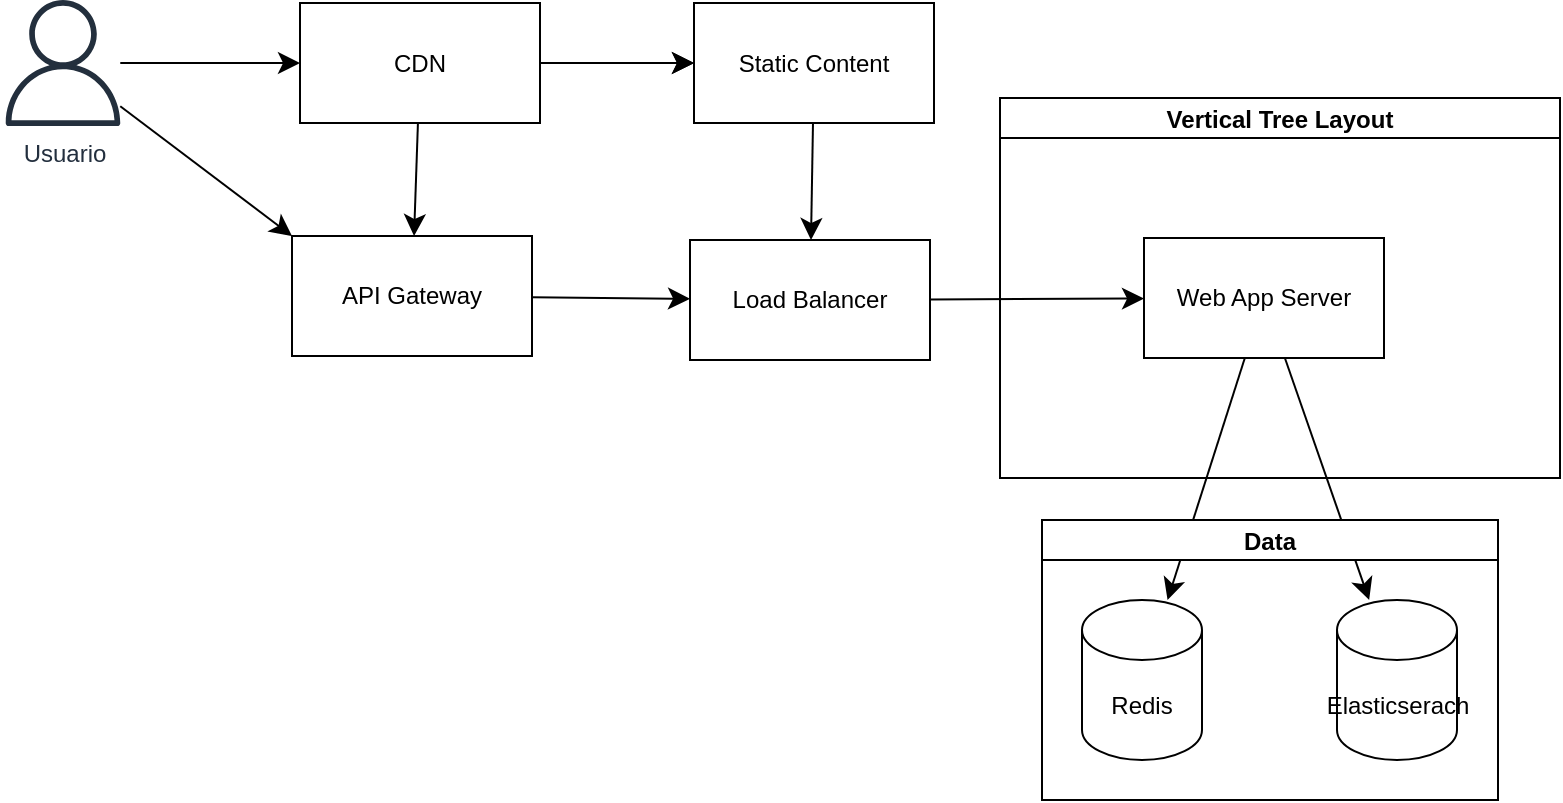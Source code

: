 <mxfile version="24.7.17">
  <diagram name="Página-1" id="Ft1Fhtj1E9fF1F4gTNqM">
    <mxGraphModel dx="1238" dy="935" grid="0" gridSize="10" guides="1" tooltips="1" connect="1" arrows="1" fold="1" page="0" pageScale="1" pageWidth="827" pageHeight="1169" math="0" shadow="0">
      <root>
        <mxCell id="0" />
        <mxCell id="1" parent="0" />
        <mxCell id="Ux4RUECBiBFG8NEq2FT6-3" value="" style="edgeStyle=none;curved=1;rounded=0;orthogonalLoop=1;jettySize=auto;html=1;fontSize=12;startSize=8;endSize=8;" edge="1" parent="1" source="Ux4RUECBiBFG8NEq2FT6-1" target="Ux4RUECBiBFG8NEq2FT6-2">
          <mxGeometry relative="1" as="geometry" />
        </mxCell>
        <mxCell id="Ux4RUECBiBFG8NEq2FT6-1" value="Usuario" style="sketch=0;outlineConnect=0;fontColor=#232F3E;gradientColor=none;fillColor=#232F3D;strokeColor=none;dashed=0;verticalLabelPosition=bottom;verticalAlign=top;align=center;html=1;fontSize=12;fontStyle=0;aspect=fixed;pointerEvents=1;shape=mxgraph.aws4.user;" vertex="1" parent="1">
          <mxGeometry x="-103" y="32" width="63" height="63" as="geometry" />
        </mxCell>
        <mxCell id="Ux4RUECBiBFG8NEq2FT6-5" value="" style="edgeStyle=none;curved=1;rounded=0;orthogonalLoop=1;jettySize=auto;html=1;fontSize=12;startSize=8;endSize=8;" edge="1" parent="1" source="Ux4RUECBiBFG8NEq2FT6-2" target="Ux4RUECBiBFG8NEq2FT6-4">
          <mxGeometry relative="1" as="geometry" />
        </mxCell>
        <mxCell id="Ux4RUECBiBFG8NEq2FT6-6" value="" style="edgeStyle=none;curved=1;rounded=0;orthogonalLoop=1;jettySize=auto;html=1;fontSize=12;startSize=8;endSize=8;" edge="1" parent="1" source="Ux4RUECBiBFG8NEq2FT6-2" target="Ux4RUECBiBFG8NEq2FT6-4">
          <mxGeometry relative="1" as="geometry" />
        </mxCell>
        <mxCell id="Ux4RUECBiBFG8NEq2FT6-8" value="" style="edgeStyle=none;curved=1;rounded=0;orthogonalLoop=1;jettySize=auto;html=1;fontSize=12;startSize=8;endSize=8;" edge="1" parent="1" source="Ux4RUECBiBFG8NEq2FT6-2" target="Ux4RUECBiBFG8NEq2FT6-7">
          <mxGeometry relative="1" as="geometry" />
        </mxCell>
        <mxCell id="Ux4RUECBiBFG8NEq2FT6-2" value="CDN" style="rounded=0;whiteSpace=wrap;html=1;" vertex="1" parent="1">
          <mxGeometry x="47" y="33.5" width="120" height="60" as="geometry" />
        </mxCell>
        <mxCell id="Ux4RUECBiBFG8NEq2FT6-34" style="edgeStyle=none;curved=1;rounded=0;orthogonalLoop=1;jettySize=auto;html=1;fontSize=12;startSize=8;endSize=8;" edge="1" parent="1" source="Ux4RUECBiBFG8NEq2FT6-4" target="Ux4RUECBiBFG8NEq2FT6-10">
          <mxGeometry relative="1" as="geometry" />
        </mxCell>
        <mxCell id="Ux4RUECBiBFG8NEq2FT6-4" value="Static Content" style="rounded=0;whiteSpace=wrap;html=1;" vertex="1" parent="1">
          <mxGeometry x="244" y="33.5" width="120" height="60" as="geometry" />
        </mxCell>
        <mxCell id="Ux4RUECBiBFG8NEq2FT6-11" value="" style="edgeStyle=none;curved=1;rounded=0;orthogonalLoop=1;jettySize=auto;html=1;fontSize=12;startSize=8;endSize=8;" edge="1" parent="1" source="Ux4RUECBiBFG8NEq2FT6-7" target="Ux4RUECBiBFG8NEq2FT6-10">
          <mxGeometry relative="1" as="geometry" />
        </mxCell>
        <mxCell id="Ux4RUECBiBFG8NEq2FT6-7" value="API Gateway" style="rounded=0;whiteSpace=wrap;html=1;" vertex="1" parent="1">
          <mxGeometry x="43" y="150" width="120" height="60" as="geometry" />
        </mxCell>
        <mxCell id="Ux4RUECBiBFG8NEq2FT6-13" value="" style="edgeStyle=none;curved=1;rounded=0;orthogonalLoop=1;jettySize=auto;html=1;fontSize=12;startSize=8;endSize=8;" edge="1" parent="1" source="Ux4RUECBiBFG8NEq2FT6-10" target="Ux4RUECBiBFG8NEq2FT6-12">
          <mxGeometry relative="1" as="geometry" />
        </mxCell>
        <mxCell id="Ux4RUECBiBFG8NEq2FT6-10" value="Load Balancer" style="rounded=0;whiteSpace=wrap;html=1;" vertex="1" parent="1">
          <mxGeometry x="242" y="152" width="120" height="60" as="geometry" />
        </mxCell>
        <mxCell id="Ux4RUECBiBFG8NEq2FT6-14" value="" style="edgeStyle=none;curved=1;rounded=0;orthogonalLoop=1;jettySize=auto;html=1;fontSize=12;startSize=8;endSize=8;" edge="1" parent="1" source="Ux4RUECBiBFG8NEq2FT6-12" target="Ux4RUECBiBFG8NEq2FT6-9">
          <mxGeometry relative="1" as="geometry" />
        </mxCell>
        <mxCell id="Ux4RUECBiBFG8NEq2FT6-35" style="edgeStyle=none;curved=1;rounded=0;orthogonalLoop=1;jettySize=auto;html=1;entryX=0;entryY=0;entryDx=0;entryDy=0;fontSize=12;startSize=8;endSize=8;" edge="1" parent="1" source="Ux4RUECBiBFG8NEq2FT6-1" target="Ux4RUECBiBFG8NEq2FT6-7">
          <mxGeometry relative="1" as="geometry" />
        </mxCell>
        <mxCell id="Ux4RUECBiBFG8NEq2FT6-36" value="" style="edgeStyle=none;curved=1;rounded=0;orthogonalLoop=1;jettySize=auto;html=1;fontSize=12;startSize=8;endSize=8;" edge="1" target="Ux4RUECBiBFG8NEq2FT6-49" source="Ux4RUECBiBFG8NEq2FT6-12" parent="1">
          <mxGeometry relative="1" as="geometry">
            <mxPoint x="1240" y="426" as="sourcePoint" />
            <mxPoint x="601.198" y="363" as="targetPoint" />
          </mxGeometry>
        </mxCell>
        <mxCell id="Ux4RUECBiBFG8NEq2FT6-38" value="Data" style="swimlane;startSize=20;horizontal=1;childLayout=flowLayout;flowOrientation=north;resizable=0;interRankCellSpacing=50;containerType=tree;fontSize=12;" vertex="1" parent="1">
          <mxGeometry x="418" y="292" width="228" height="140" as="geometry" />
        </mxCell>
        <mxCell id="Ux4RUECBiBFG8NEq2FT6-9" value="Redis" style="shape=cylinder3;whiteSpace=wrap;html=1;boundedLbl=1;backgroundOutline=1;size=15;" vertex="1" parent="Ux4RUECBiBFG8NEq2FT6-38">
          <mxGeometry x="20" y="40" width="60" height="80" as="geometry" />
        </mxCell>
        <mxCell id="Ux4RUECBiBFG8NEq2FT6-49" value="Elasticserach" style="shape=cylinder3;whiteSpace=wrap;html=1;boundedLbl=1;backgroundOutline=1;size=15;" vertex="1" parent="Ux4RUECBiBFG8NEq2FT6-38">
          <mxGeometry x="147.5" y="40" width="60" height="80" as="geometry" />
        </mxCell>
        <mxCell id="Ux4RUECBiBFG8NEq2FT6-50" value="Vertical Tree Layout" style="swimlane;startSize=20;horizontal=1;childLayout=treeLayout;horizontalTree=0;sortEdges=1;resizable=0;containerType=tree;fontSize=12;" vertex="1" parent="1">
          <mxGeometry x="397" y="81" width="280" height="190" as="geometry" />
        </mxCell>
        <mxCell id="Ux4RUECBiBFG8NEq2FT6-12" value="Web App Server" style="rounded=0;whiteSpace=wrap;html=1;" vertex="1" parent="Ux4RUECBiBFG8NEq2FT6-50">
          <mxGeometry x="72" y="70" width="120" height="60" as="geometry" />
        </mxCell>
      </root>
    </mxGraphModel>
  </diagram>
</mxfile>
